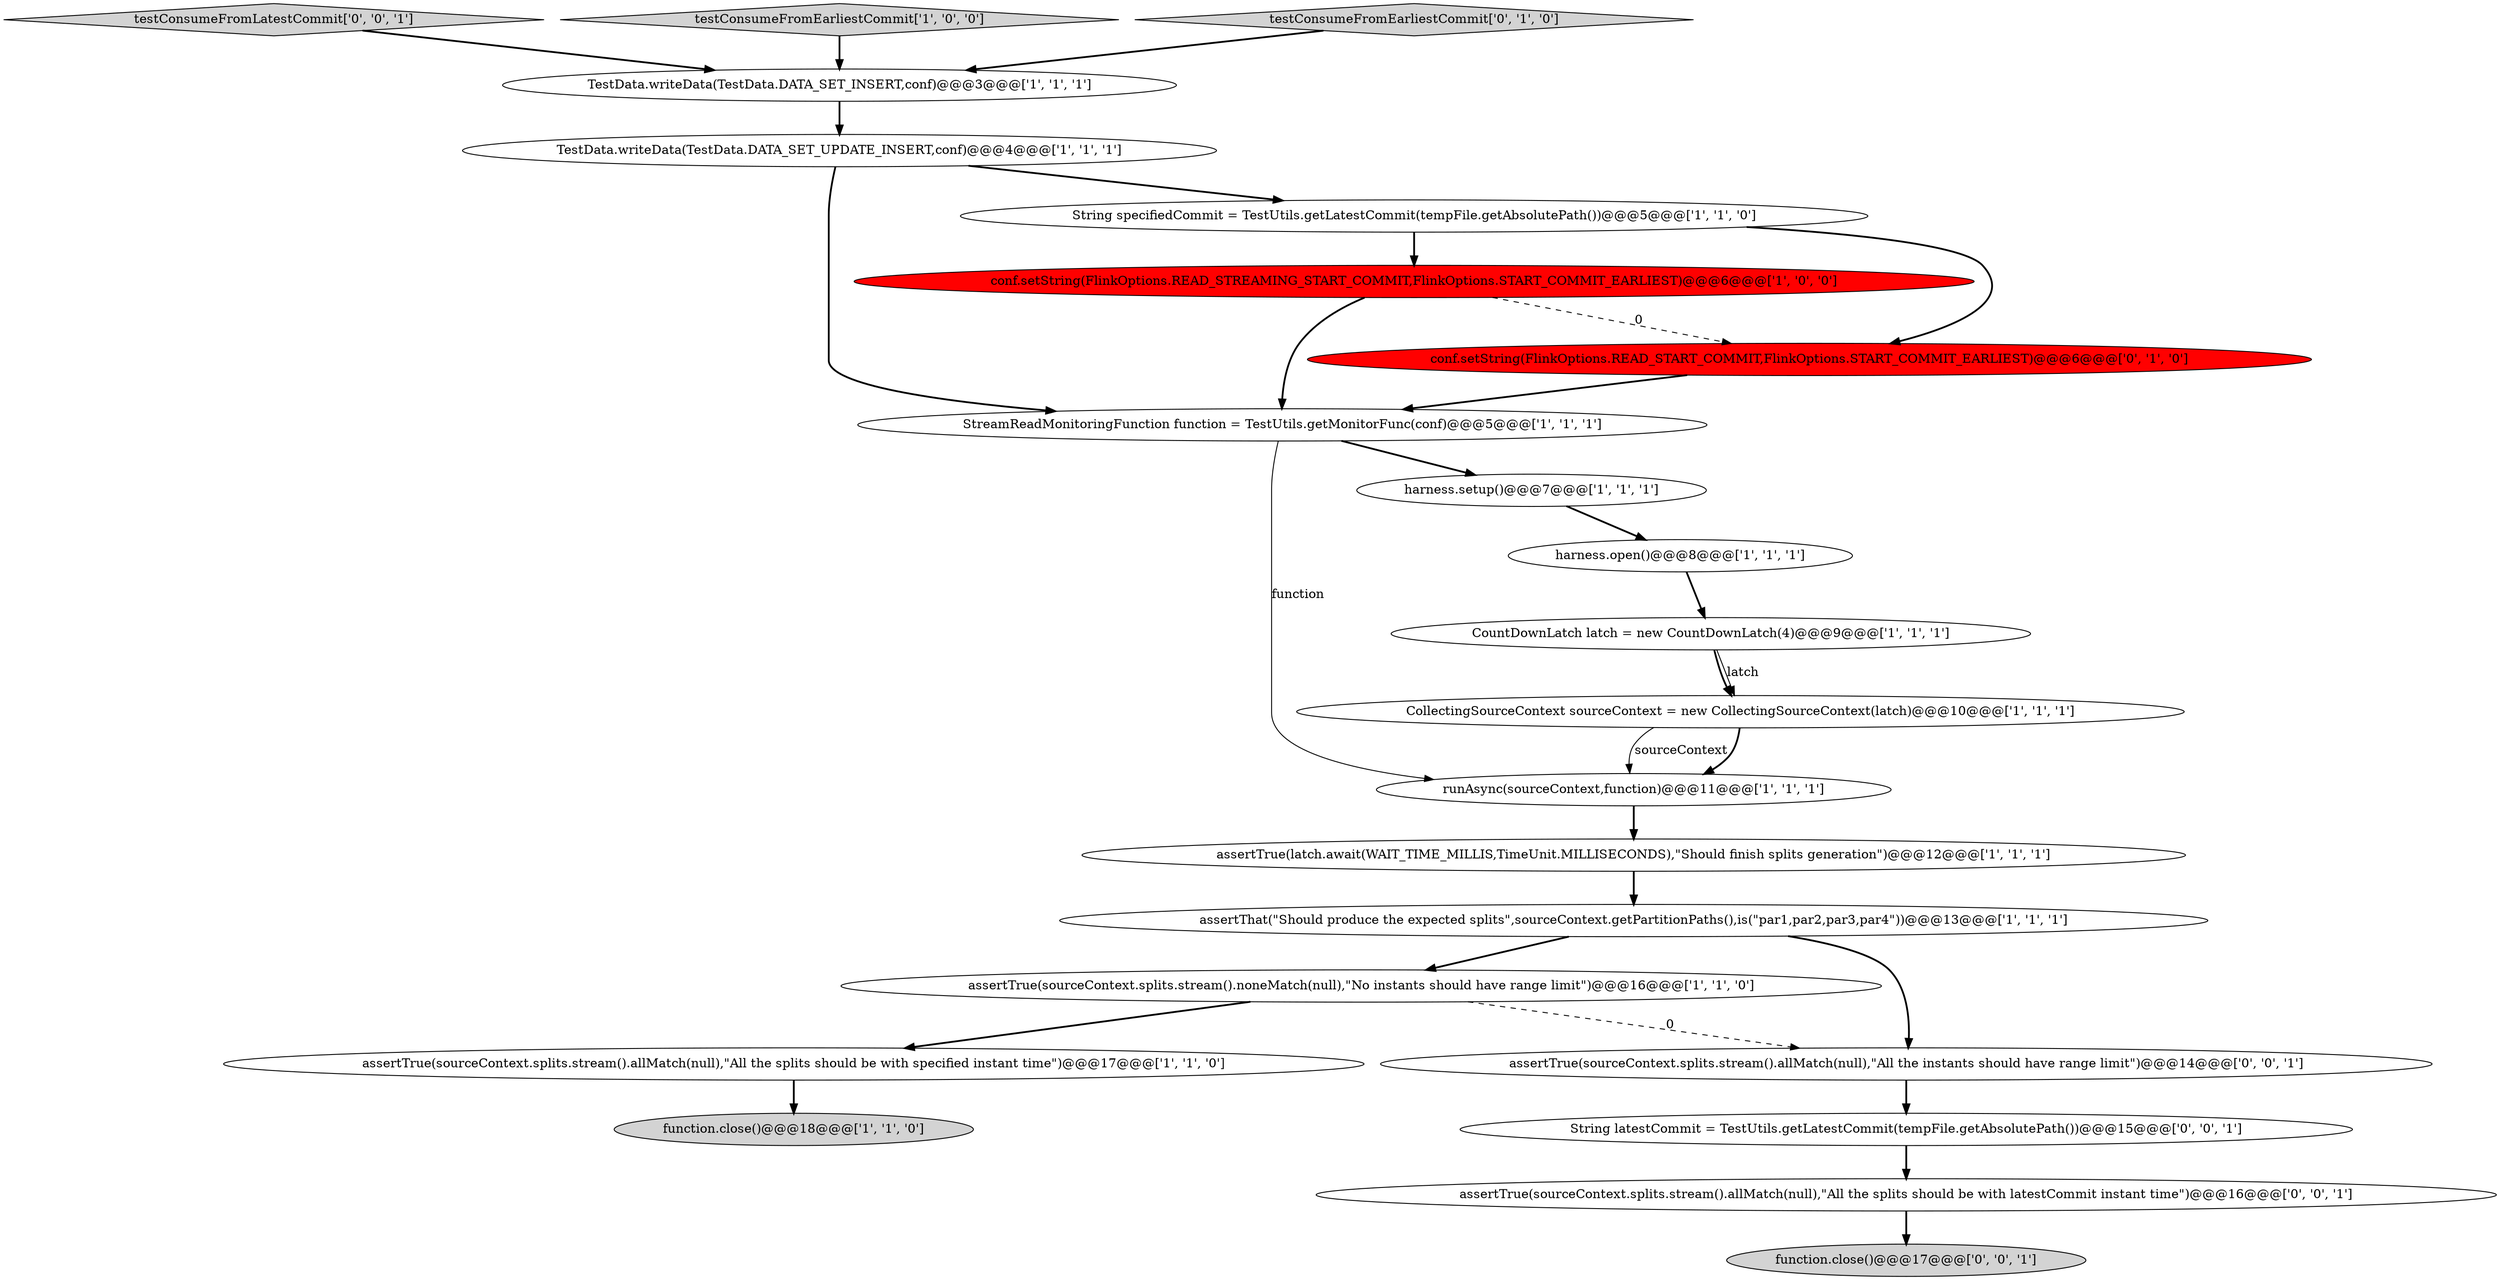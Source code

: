 digraph {
6 [style = filled, label = "assertTrue(sourceContext.splits.stream().noneMatch(null),\"No instants should have range limit\")@@@16@@@['1', '1', '0']", fillcolor = white, shape = ellipse image = "AAA0AAABBB1BBB"];
1 [style = filled, label = "runAsync(sourceContext,function)@@@11@@@['1', '1', '1']", fillcolor = white, shape = ellipse image = "AAA0AAABBB1BBB"];
5 [style = filled, label = "function.close()@@@18@@@['1', '1', '0']", fillcolor = lightgray, shape = ellipse image = "AAA0AAABBB1BBB"];
2 [style = filled, label = "StreamReadMonitoringFunction function = TestUtils.getMonitorFunc(conf)@@@5@@@['1', '1', '1']", fillcolor = white, shape = ellipse image = "AAA0AAABBB1BBB"];
12 [style = filled, label = "assertTrue(latch.await(WAIT_TIME_MILLIS,TimeUnit.MILLISECONDS),\"Should finish splits generation\")@@@12@@@['1', '1', '1']", fillcolor = white, shape = ellipse image = "AAA0AAABBB1BBB"];
15 [style = filled, label = "conf.setString(FlinkOptions.READ_STREAMING_START_COMMIT,FlinkOptions.START_COMMIT_EARLIEST)@@@6@@@['1', '0', '0']", fillcolor = red, shape = ellipse image = "AAA1AAABBB1BBB"];
8 [style = filled, label = "assertThat(\"Should produce the expected splits\",sourceContext.getPartitionPaths(),is(\"par1,par2,par3,par4\"))@@@13@@@['1', '1', '1']", fillcolor = white, shape = ellipse image = "AAA0AAABBB1BBB"];
21 [style = filled, label = "testConsumeFromLatestCommit['0', '0', '1']", fillcolor = lightgray, shape = diamond image = "AAA0AAABBB3BBB"];
0 [style = filled, label = "TestData.writeData(TestData.DATA_SET_INSERT,conf)@@@3@@@['1', '1', '1']", fillcolor = white, shape = ellipse image = "AAA0AAABBB1BBB"];
3 [style = filled, label = "assertTrue(sourceContext.splits.stream().allMatch(null),\"All the splits should be with specified instant time\")@@@17@@@['1', '1', '0']", fillcolor = white, shape = ellipse image = "AAA0AAABBB1BBB"];
14 [style = filled, label = "String specifiedCommit = TestUtils.getLatestCommit(tempFile.getAbsolutePath())@@@5@@@['1', '1', '0']", fillcolor = white, shape = ellipse image = "AAA0AAABBB1BBB"];
10 [style = filled, label = "CollectingSourceContext sourceContext = new CollectingSourceContext(latch)@@@10@@@['1', '1', '1']", fillcolor = white, shape = ellipse image = "AAA0AAABBB1BBB"];
19 [style = filled, label = "assertTrue(sourceContext.splits.stream().allMatch(null),\"All the splits should be with latestCommit instant time\")@@@16@@@['0', '0', '1']", fillcolor = white, shape = ellipse image = "AAA0AAABBB3BBB"];
13 [style = filled, label = "TestData.writeData(TestData.DATA_SET_UPDATE_INSERT,conf)@@@4@@@['1', '1', '1']", fillcolor = white, shape = ellipse image = "AAA0AAABBB1BBB"];
18 [style = filled, label = "assertTrue(sourceContext.splits.stream().allMatch(null),\"All the instants should have range limit\")@@@14@@@['0', '0', '1']", fillcolor = white, shape = ellipse image = "AAA0AAABBB3BBB"];
4 [style = filled, label = "harness.open()@@@8@@@['1', '1', '1']", fillcolor = white, shape = ellipse image = "AAA0AAABBB1BBB"];
9 [style = filled, label = "testConsumeFromEarliestCommit['1', '0', '0']", fillcolor = lightgray, shape = diamond image = "AAA0AAABBB1BBB"];
7 [style = filled, label = "CountDownLatch latch = new CountDownLatch(4)@@@9@@@['1', '1', '1']", fillcolor = white, shape = ellipse image = "AAA0AAABBB1BBB"];
22 [style = filled, label = "String latestCommit = TestUtils.getLatestCommit(tempFile.getAbsolutePath())@@@15@@@['0', '0', '1']", fillcolor = white, shape = ellipse image = "AAA0AAABBB3BBB"];
17 [style = filled, label = "testConsumeFromEarliestCommit['0', '1', '0']", fillcolor = lightgray, shape = diamond image = "AAA0AAABBB2BBB"];
20 [style = filled, label = "function.close()@@@17@@@['0', '0', '1']", fillcolor = lightgray, shape = ellipse image = "AAA0AAABBB3BBB"];
11 [style = filled, label = "harness.setup()@@@7@@@['1', '1', '1']", fillcolor = white, shape = ellipse image = "AAA0AAABBB1BBB"];
16 [style = filled, label = "conf.setString(FlinkOptions.READ_START_COMMIT,FlinkOptions.START_COMMIT_EARLIEST)@@@6@@@['0', '1', '0']", fillcolor = red, shape = ellipse image = "AAA1AAABBB2BBB"];
14->16 [style = bold, label=""];
6->3 [style = bold, label=""];
15->2 [style = bold, label=""];
15->16 [style = dashed, label="0"];
10->1 [style = solid, label="sourceContext"];
9->0 [style = bold, label=""];
0->13 [style = bold, label=""];
21->0 [style = bold, label=""];
22->19 [style = bold, label=""];
7->10 [style = bold, label=""];
8->18 [style = bold, label=""];
19->20 [style = bold, label=""];
11->4 [style = bold, label=""];
8->6 [style = bold, label=""];
7->10 [style = solid, label="latch"];
16->2 [style = bold, label=""];
4->7 [style = bold, label=""];
2->1 [style = solid, label="function"];
6->18 [style = dashed, label="0"];
3->5 [style = bold, label=""];
18->22 [style = bold, label=""];
17->0 [style = bold, label=""];
12->8 [style = bold, label=""];
1->12 [style = bold, label=""];
14->15 [style = bold, label=""];
10->1 [style = bold, label=""];
13->14 [style = bold, label=""];
2->11 [style = bold, label=""];
13->2 [style = bold, label=""];
}
